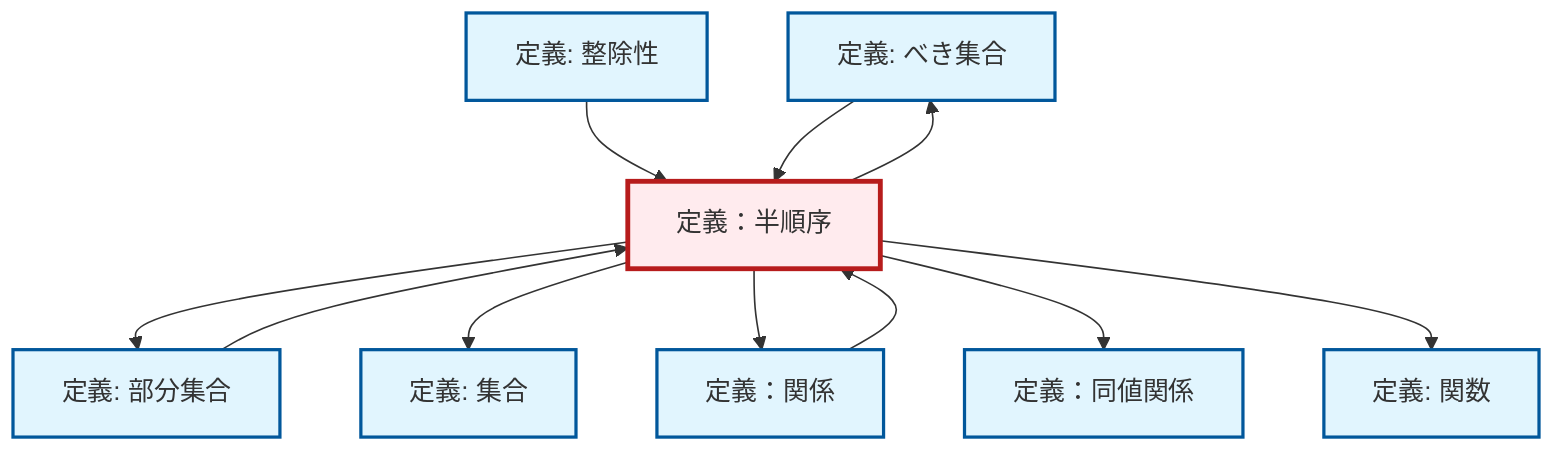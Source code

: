 graph TD
    classDef definition fill:#e1f5fe,stroke:#01579b,stroke-width:2px
    classDef theorem fill:#f3e5f5,stroke:#4a148c,stroke-width:2px
    classDef axiom fill:#fff3e0,stroke:#e65100,stroke-width:2px
    classDef example fill:#e8f5e9,stroke:#1b5e20,stroke-width:2px
    classDef current fill:#ffebee,stroke:#b71c1c,stroke-width:3px
    def-power-set["定義: べき集合"]:::definition
    def-function["定義: 関数"]:::definition
    def-relation["定義：関係"]:::definition
    def-partial-order["定義：半順序"]:::definition
    def-set["定義: 集合"]:::definition
    def-subset["定義: 部分集合"]:::definition
    def-divisibility["定義: 整除性"]:::definition
    def-equivalence-relation["定義：同値関係"]:::definition
    def-partial-order --> def-power-set
    def-partial-order --> def-subset
    def-partial-order --> def-set
    def-partial-order --> def-relation
    def-partial-order --> def-equivalence-relation
    def-subset --> def-partial-order
    def-divisibility --> def-partial-order
    def-relation --> def-partial-order
    def-partial-order --> def-function
    def-power-set --> def-partial-order
    class def-partial-order current